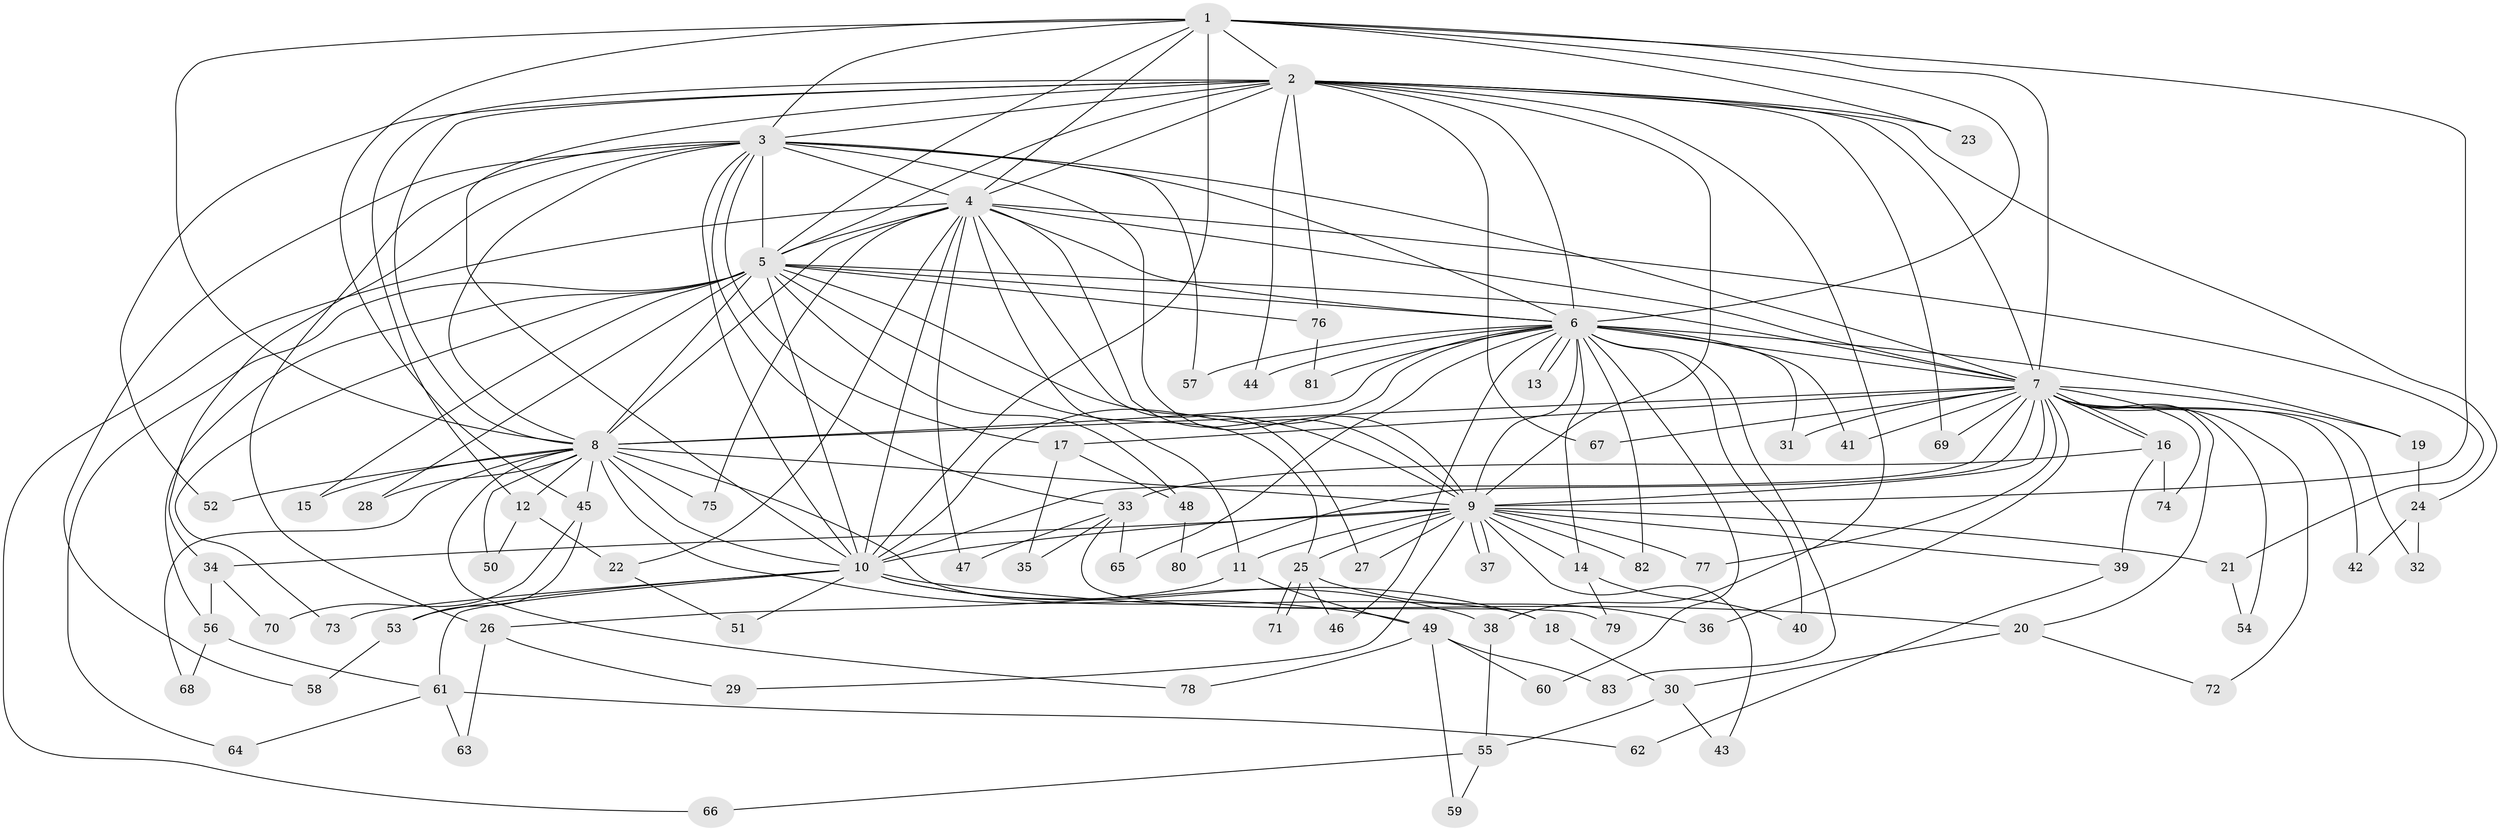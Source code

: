 // coarse degree distribution, {14: 0.01694915254237288, 10: 0.01694915254237288, 20: 0.01694915254237288, 17: 0.01694915254237288, 18: 0.01694915254237288, 21: 0.01694915254237288, 16: 0.01694915254237288, 4: 0.1016949152542373, 1: 0.05084745762711865, 2: 0.5254237288135594, 7: 0.03389830508474576, 6: 0.05084745762711865, 3: 0.0847457627118644, 5: 0.03389830508474576}
// Generated by graph-tools (version 1.1) at 2025/49/03/04/25 22:49:44]
// undirected, 83 vertices, 191 edges
graph export_dot {
  node [color=gray90,style=filled];
  1;
  2;
  3;
  4;
  5;
  6;
  7;
  8;
  9;
  10;
  11;
  12;
  13;
  14;
  15;
  16;
  17;
  18;
  19;
  20;
  21;
  22;
  23;
  24;
  25;
  26;
  27;
  28;
  29;
  30;
  31;
  32;
  33;
  34;
  35;
  36;
  37;
  38;
  39;
  40;
  41;
  42;
  43;
  44;
  45;
  46;
  47;
  48;
  49;
  50;
  51;
  52;
  53;
  54;
  55;
  56;
  57;
  58;
  59;
  60;
  61;
  62;
  63;
  64;
  65;
  66;
  67;
  68;
  69;
  70;
  71;
  72;
  73;
  74;
  75;
  76;
  77;
  78;
  79;
  80;
  81;
  82;
  83;
  1 -- 2;
  1 -- 3;
  1 -- 4;
  1 -- 5;
  1 -- 6;
  1 -- 7;
  1 -- 8;
  1 -- 9;
  1 -- 10;
  1 -- 23;
  1 -- 45;
  2 -- 3;
  2 -- 4;
  2 -- 5;
  2 -- 6;
  2 -- 7;
  2 -- 8;
  2 -- 9;
  2 -- 10;
  2 -- 12;
  2 -- 23;
  2 -- 24;
  2 -- 38;
  2 -- 44;
  2 -- 52;
  2 -- 67;
  2 -- 69;
  2 -- 76;
  3 -- 4;
  3 -- 5;
  3 -- 6;
  3 -- 7;
  3 -- 8;
  3 -- 9;
  3 -- 10;
  3 -- 17;
  3 -- 26;
  3 -- 33;
  3 -- 34;
  3 -- 57;
  3 -- 58;
  4 -- 5;
  4 -- 6;
  4 -- 7;
  4 -- 8;
  4 -- 9;
  4 -- 10;
  4 -- 11;
  4 -- 21;
  4 -- 22;
  4 -- 27;
  4 -- 47;
  4 -- 66;
  4 -- 75;
  5 -- 6;
  5 -- 7;
  5 -- 8;
  5 -- 9;
  5 -- 10;
  5 -- 15;
  5 -- 25;
  5 -- 28;
  5 -- 48;
  5 -- 56;
  5 -- 64;
  5 -- 73;
  5 -- 76;
  6 -- 7;
  6 -- 8;
  6 -- 9;
  6 -- 10;
  6 -- 13;
  6 -- 13;
  6 -- 14;
  6 -- 19;
  6 -- 31;
  6 -- 40;
  6 -- 41;
  6 -- 44;
  6 -- 46;
  6 -- 57;
  6 -- 60;
  6 -- 65;
  6 -- 81;
  6 -- 82;
  6 -- 83;
  7 -- 8;
  7 -- 9;
  7 -- 10;
  7 -- 16;
  7 -- 16;
  7 -- 17;
  7 -- 19;
  7 -- 20;
  7 -- 31;
  7 -- 32;
  7 -- 36;
  7 -- 41;
  7 -- 42;
  7 -- 54;
  7 -- 67;
  7 -- 69;
  7 -- 72;
  7 -- 74;
  7 -- 77;
  7 -- 80;
  8 -- 9;
  8 -- 10;
  8 -- 12;
  8 -- 15;
  8 -- 18;
  8 -- 28;
  8 -- 45;
  8 -- 49;
  8 -- 50;
  8 -- 52;
  8 -- 68;
  8 -- 75;
  8 -- 78;
  9 -- 10;
  9 -- 11;
  9 -- 14;
  9 -- 21;
  9 -- 25;
  9 -- 27;
  9 -- 29;
  9 -- 34;
  9 -- 37;
  9 -- 37;
  9 -- 39;
  9 -- 43;
  9 -- 77;
  9 -- 82;
  10 -- 18;
  10 -- 20;
  10 -- 38;
  10 -- 51;
  10 -- 53;
  10 -- 61;
  10 -- 73;
  11 -- 26;
  11 -- 49;
  12 -- 22;
  12 -- 50;
  14 -- 40;
  14 -- 79;
  16 -- 33;
  16 -- 39;
  16 -- 74;
  17 -- 35;
  17 -- 48;
  18 -- 30;
  19 -- 24;
  20 -- 30;
  20 -- 72;
  21 -- 54;
  22 -- 51;
  24 -- 32;
  24 -- 42;
  25 -- 36;
  25 -- 46;
  25 -- 71;
  25 -- 71;
  26 -- 29;
  26 -- 63;
  30 -- 43;
  30 -- 55;
  33 -- 35;
  33 -- 47;
  33 -- 65;
  33 -- 79;
  34 -- 56;
  34 -- 70;
  38 -- 55;
  39 -- 62;
  45 -- 53;
  45 -- 70;
  48 -- 80;
  49 -- 59;
  49 -- 60;
  49 -- 78;
  49 -- 83;
  53 -- 58;
  55 -- 59;
  55 -- 66;
  56 -- 61;
  56 -- 68;
  61 -- 62;
  61 -- 63;
  61 -- 64;
  76 -- 81;
}
